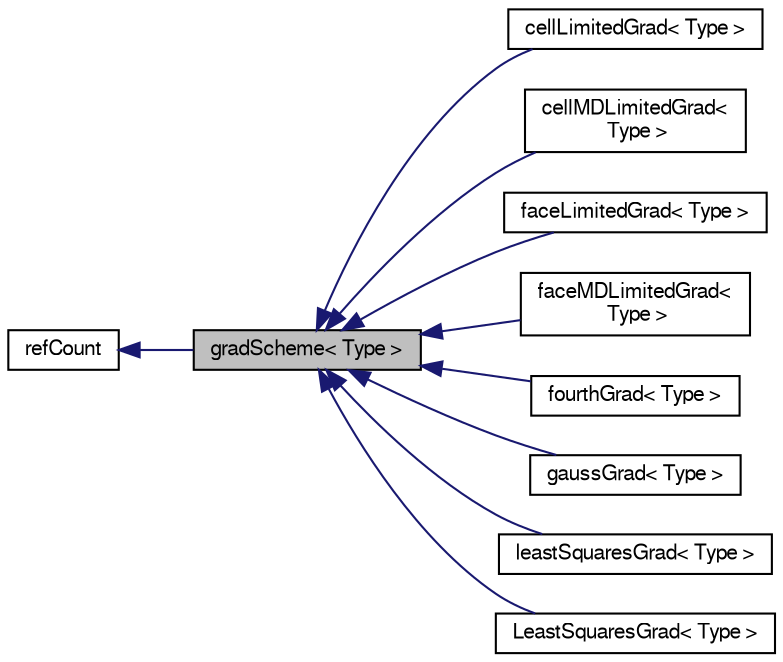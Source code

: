 digraph "gradScheme&lt; Type &gt;"
{
  bgcolor="transparent";
  edge [fontname="FreeSans",fontsize="10",labelfontname="FreeSans",labelfontsize="10"];
  node [fontname="FreeSans",fontsize="10",shape=record];
  rankdir="LR";
  Node0 [label="gradScheme\< Type \>",height=0.2,width=0.4,color="black", fillcolor="grey75", style="filled", fontcolor="black"];
  Node1 -> Node0 [dir="back",color="midnightblue",fontsize="10",style="solid",fontname="FreeSans"];
  Node1 [label="refCount",height=0.2,width=0.4,color="black",URL="$a27094.html",tooltip="Reference counter for various OpenFOAM components. "];
  Node0 -> Node2 [dir="back",color="midnightblue",fontsize="10",style="solid",fontname="FreeSans"];
  Node2 [label="cellLimitedGrad\< Type \>",height=0.2,width=0.4,color="black",URL="$a22562.html",tooltip="cellLimitedGrad gradient scheme applied to a runTime selected base gradient scheme. "];
  Node0 -> Node3 [dir="back",color="midnightblue",fontsize="10",style="solid",fontname="FreeSans"];
  Node3 [label="cellMDLimitedGrad\<\l Type \>",height=0.2,width=0.4,color="black",URL="$a22566.html",tooltip="cellMDLimitedGrad gradient scheme applied to a runTime selected base gradient scheme. "];
  Node0 -> Node4 [dir="back",color="midnightblue",fontsize="10",style="solid",fontname="FreeSans"];
  Node4 [label="faceLimitedGrad\< Type \>",height=0.2,width=0.4,color="black",URL="$a22570.html",tooltip="faceLimitedGrad gradient scheme applied to a runTime selected base gradient scheme. "];
  Node0 -> Node5 [dir="back",color="midnightblue",fontsize="10",style="solid",fontname="FreeSans"];
  Node5 [label="faceMDLimitedGrad\<\l Type \>",height=0.2,width=0.4,color="black",URL="$a22574.html",tooltip="faceMDLimitedGrad gradient scheme applied to a runTime selected base gradient scheme. "];
  Node0 -> Node6 [dir="back",color="midnightblue",fontsize="10",style="solid",fontname="FreeSans"];
  Node6 [label="fourthGrad\< Type \>",height=0.2,width=0.4,color="black",URL="$a22534.html",tooltip="Second-order gradient scheme using least-squares. "];
  Node0 -> Node7 [dir="back",color="midnightblue",fontsize="10",style="solid",fontname="FreeSans"];
  Node7 [label="gaussGrad\< Type \>",height=0.2,width=0.4,color="black",URL="$a22538.html",tooltip="Basic second-order gradient scheme using face-interpolation and Gauss&#39; theorem. "];
  Node0 -> Node8 [dir="back",color="midnightblue",fontsize="10",style="solid",fontname="FreeSans"];
  Node8 [label="leastSquaresGrad\< Type \>",height=0.2,width=0.4,color="black",URL="$a22554.html",tooltip="Second-order gradient scheme using least-squares. "];
  Node0 -> Node9 [dir="back",color="midnightblue",fontsize="10",style="solid",fontname="FreeSans"];
  Node9 [label="LeastSquaresGrad\< Type \>",height=0.2,width=0.4,color="black",URL="$a22546.html",tooltip="Gradient calculated using weighted least-squares on an arbitrary stencil. The stencil type is provide..."];
}
